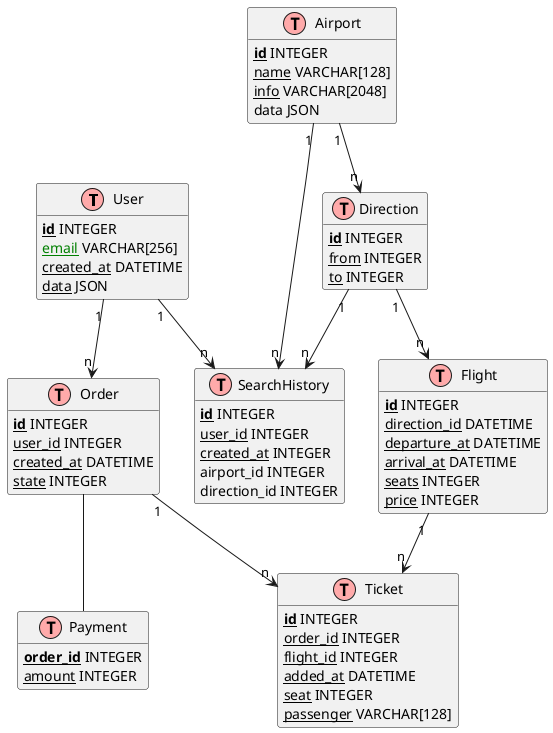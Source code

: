 @startuml db

!define Table(name, desc) class name as "desc" << (T, #FFAAAA) >>
!define primary_key(field) <b>field</b>
!define unique(field) <color:green>field</color>
!define not_null(field) <u>field</u>

hide methods
hide stereotypes

Table(User, "User") {
    primary_key(not_null(id)) INTEGER
    unique(not_null(email)) VARCHAR[256]
    not_null(created_at) DATETIME
    not_null(data) JSON
}

Table(Order, "Order") {
    primary_key(not_null(id)) INTEGER
    not_null(user_id) INTEGER
    not_null(created_at) DATETIME
    not_null(state) INTEGER
}

Table(Ticket, "Ticket") {
    primary_key(not_null(id)) INTEGER
    not_null(order_id) INTEGER
    not_null(flight_id) INTEGER
    not_null(added_at) DATETIME
    not_null(seat) INTEGER
    not_null(passenger) VARCHAR[128] 
}

Table(Direction, "Direction") {
    primary_key(not_null(id)) INTEGER
    not_null(from) INTEGER
    not_null(to) INTEGER
}

Table(Flight, "Flight") {
    primary_key(not_null(id)) INTEGER
    not_null(direction_id) DATETIME
    not_null(departure_at) DATETIME
    not_null(arrival_at) DATETIME
    not_null(seats) INTEGER
    not_null(price) INTEGER
}

Table(Airport, "Airport") {
    primary_key(not_null(id)) INTEGER
    not_null(name) VARCHAR[128]
    not_null(info) VARCHAR[2048]
    data JSON
}

Table(Payment, "Payment") {
    primary_key(not_null(order_id)) INTEGER
    not_null(amount) INTEGER
}

Table(SearchHistory, "SearchHistory") {
    primary_key(not_null(id)) INTEGER
    not_null(user_id) INTEGER
    not_null(created_at) INTEGER
    airport_id INTEGER
    direction_id INTEGER
}

User "1" --> "n" Order
Flight "1" --> "n" Ticket
Direction "1" --> "n" Flight
Airport "1" --> "n" Direction
User "1" --> "n" SearchHistory
Airport "1" --> "n" SearchHistory
Direction "1" --> "n" SearchHistory
Order "1" --> "n" Ticket
Order -- Payment

@enduml

